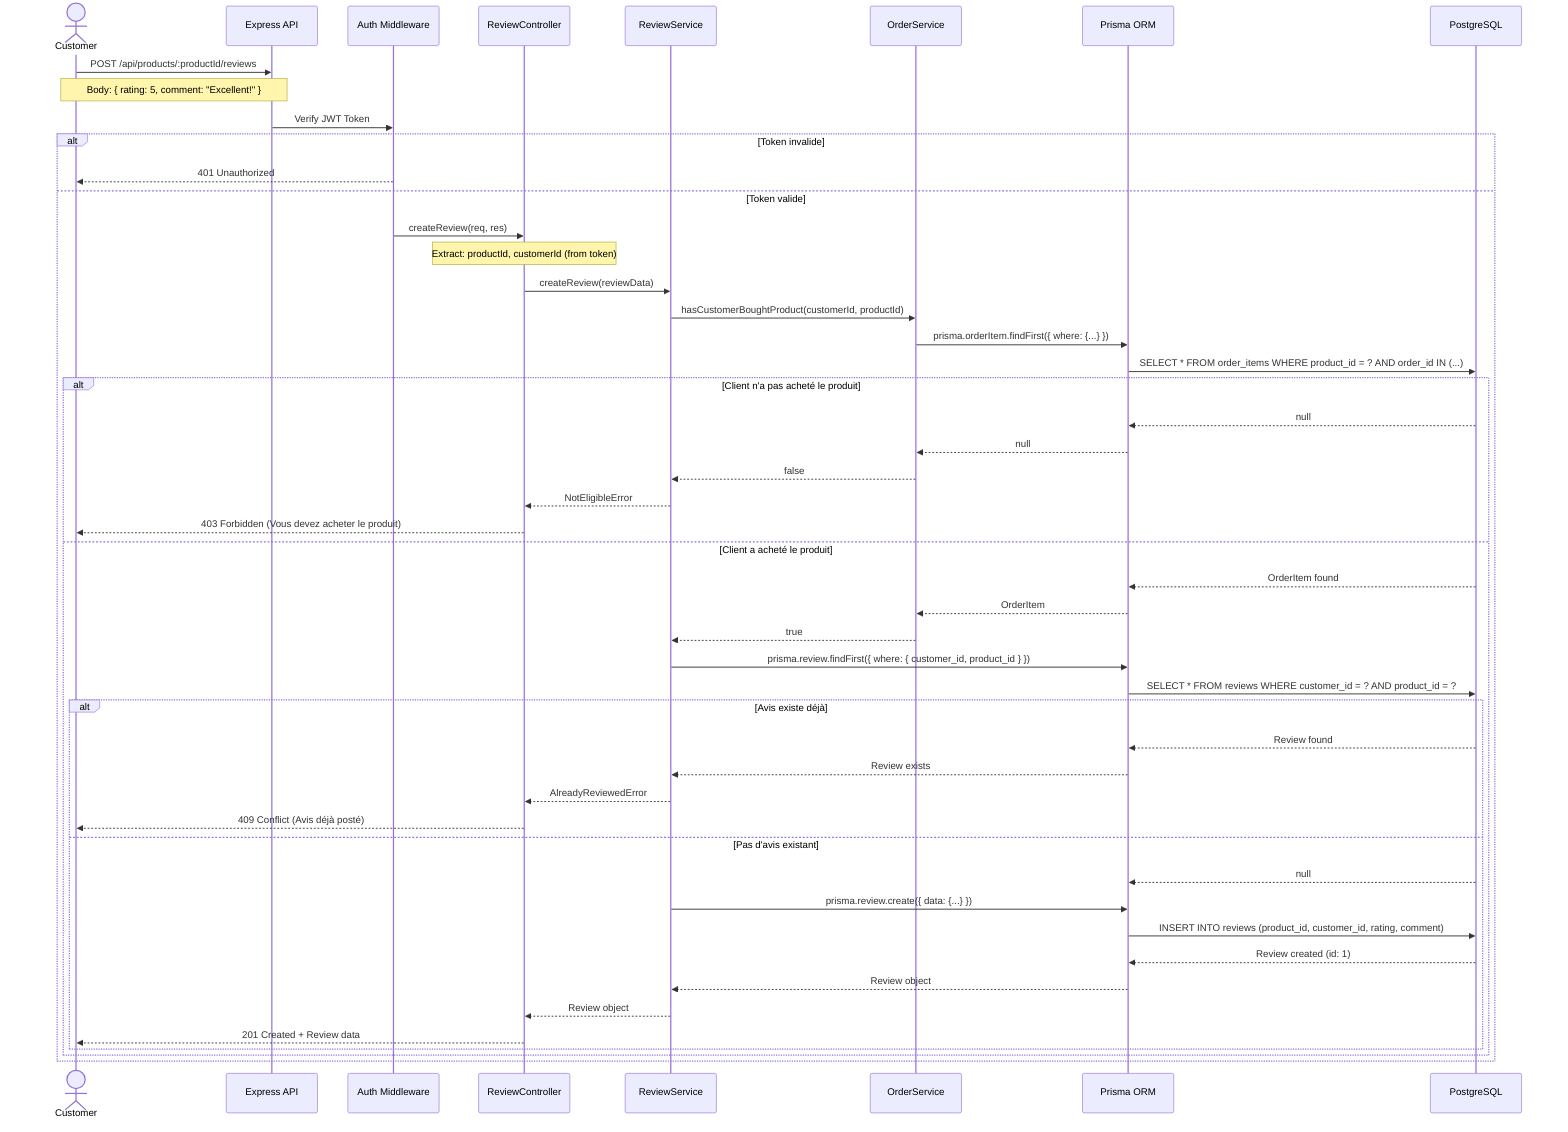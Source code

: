 sequenceDiagram
    actor Customer
    participant API as Express API
    participant AuthMW as Auth Middleware
    participant Controller as ReviewController
    participant Service as ReviewService
    participant OrderService as OrderService
    participant Prisma as Prisma ORM
    participant DB as PostgreSQL

    Customer->>API: POST /api/products/:productId/reviews
    Note over Customer,API: Body: { rating: 5, comment: "Excellent!" }
    
    API->>AuthMW: Verify JWT Token
    alt Token invalide
        AuthMW-->>Customer: 401 Unauthorized
    else Token valide
        AuthMW->>Controller: createReview(req, res)
        Note over Controller: Extract: productId, customerId (from token)
        
        Controller->>Service: createReview(reviewData)
        
        Service->>OrderService: hasCustomerBoughtProduct(customerId, productId)
        OrderService->>Prisma: prisma.orderItem.findFirst({ where: {...} })
        Prisma->>DB: SELECT * FROM order_items WHERE product_id = ? AND order_id IN (...)
        
        alt Client n'a pas acheté le produit
            DB-->>Prisma: null
            Prisma-->>OrderService: null
            OrderService-->>Service: false
            Service-->>Controller: NotEligibleError
            Controller-->>Customer: 403 Forbidden (Vous devez acheter le produit)
        else Client a acheté le produit
            DB-->>Prisma: OrderItem found
            Prisma-->>OrderService: OrderItem
            OrderService-->>Service: true
            
            Service->>Prisma: prisma.review.findFirst({ where: { customer_id, product_id } })
            Prisma->>DB: SELECT * FROM reviews WHERE customer_id = ? AND product_id = ?
            
            alt Avis existe déjà
                DB-->>Prisma: Review found
                Prisma-->>Service: Review exists
                Service-->>Controller: AlreadyReviewedError
                Controller-->>Customer: 409 Conflict (Avis déjà posté)
            else Pas d'avis existant
                DB-->>Prisma: null
                
                Service->>Prisma: prisma.review.create({ data: {...} })
                Prisma->>DB: INSERT INTO reviews (product_id, customer_id, rating, comment)
                DB-->>Prisma: Review created (id: 1)
                Prisma-->>Service: Review object
                Service-->>Controller: Review object
                Controller-->>Customer: 201 Created + Review data
            end
        end
    end
